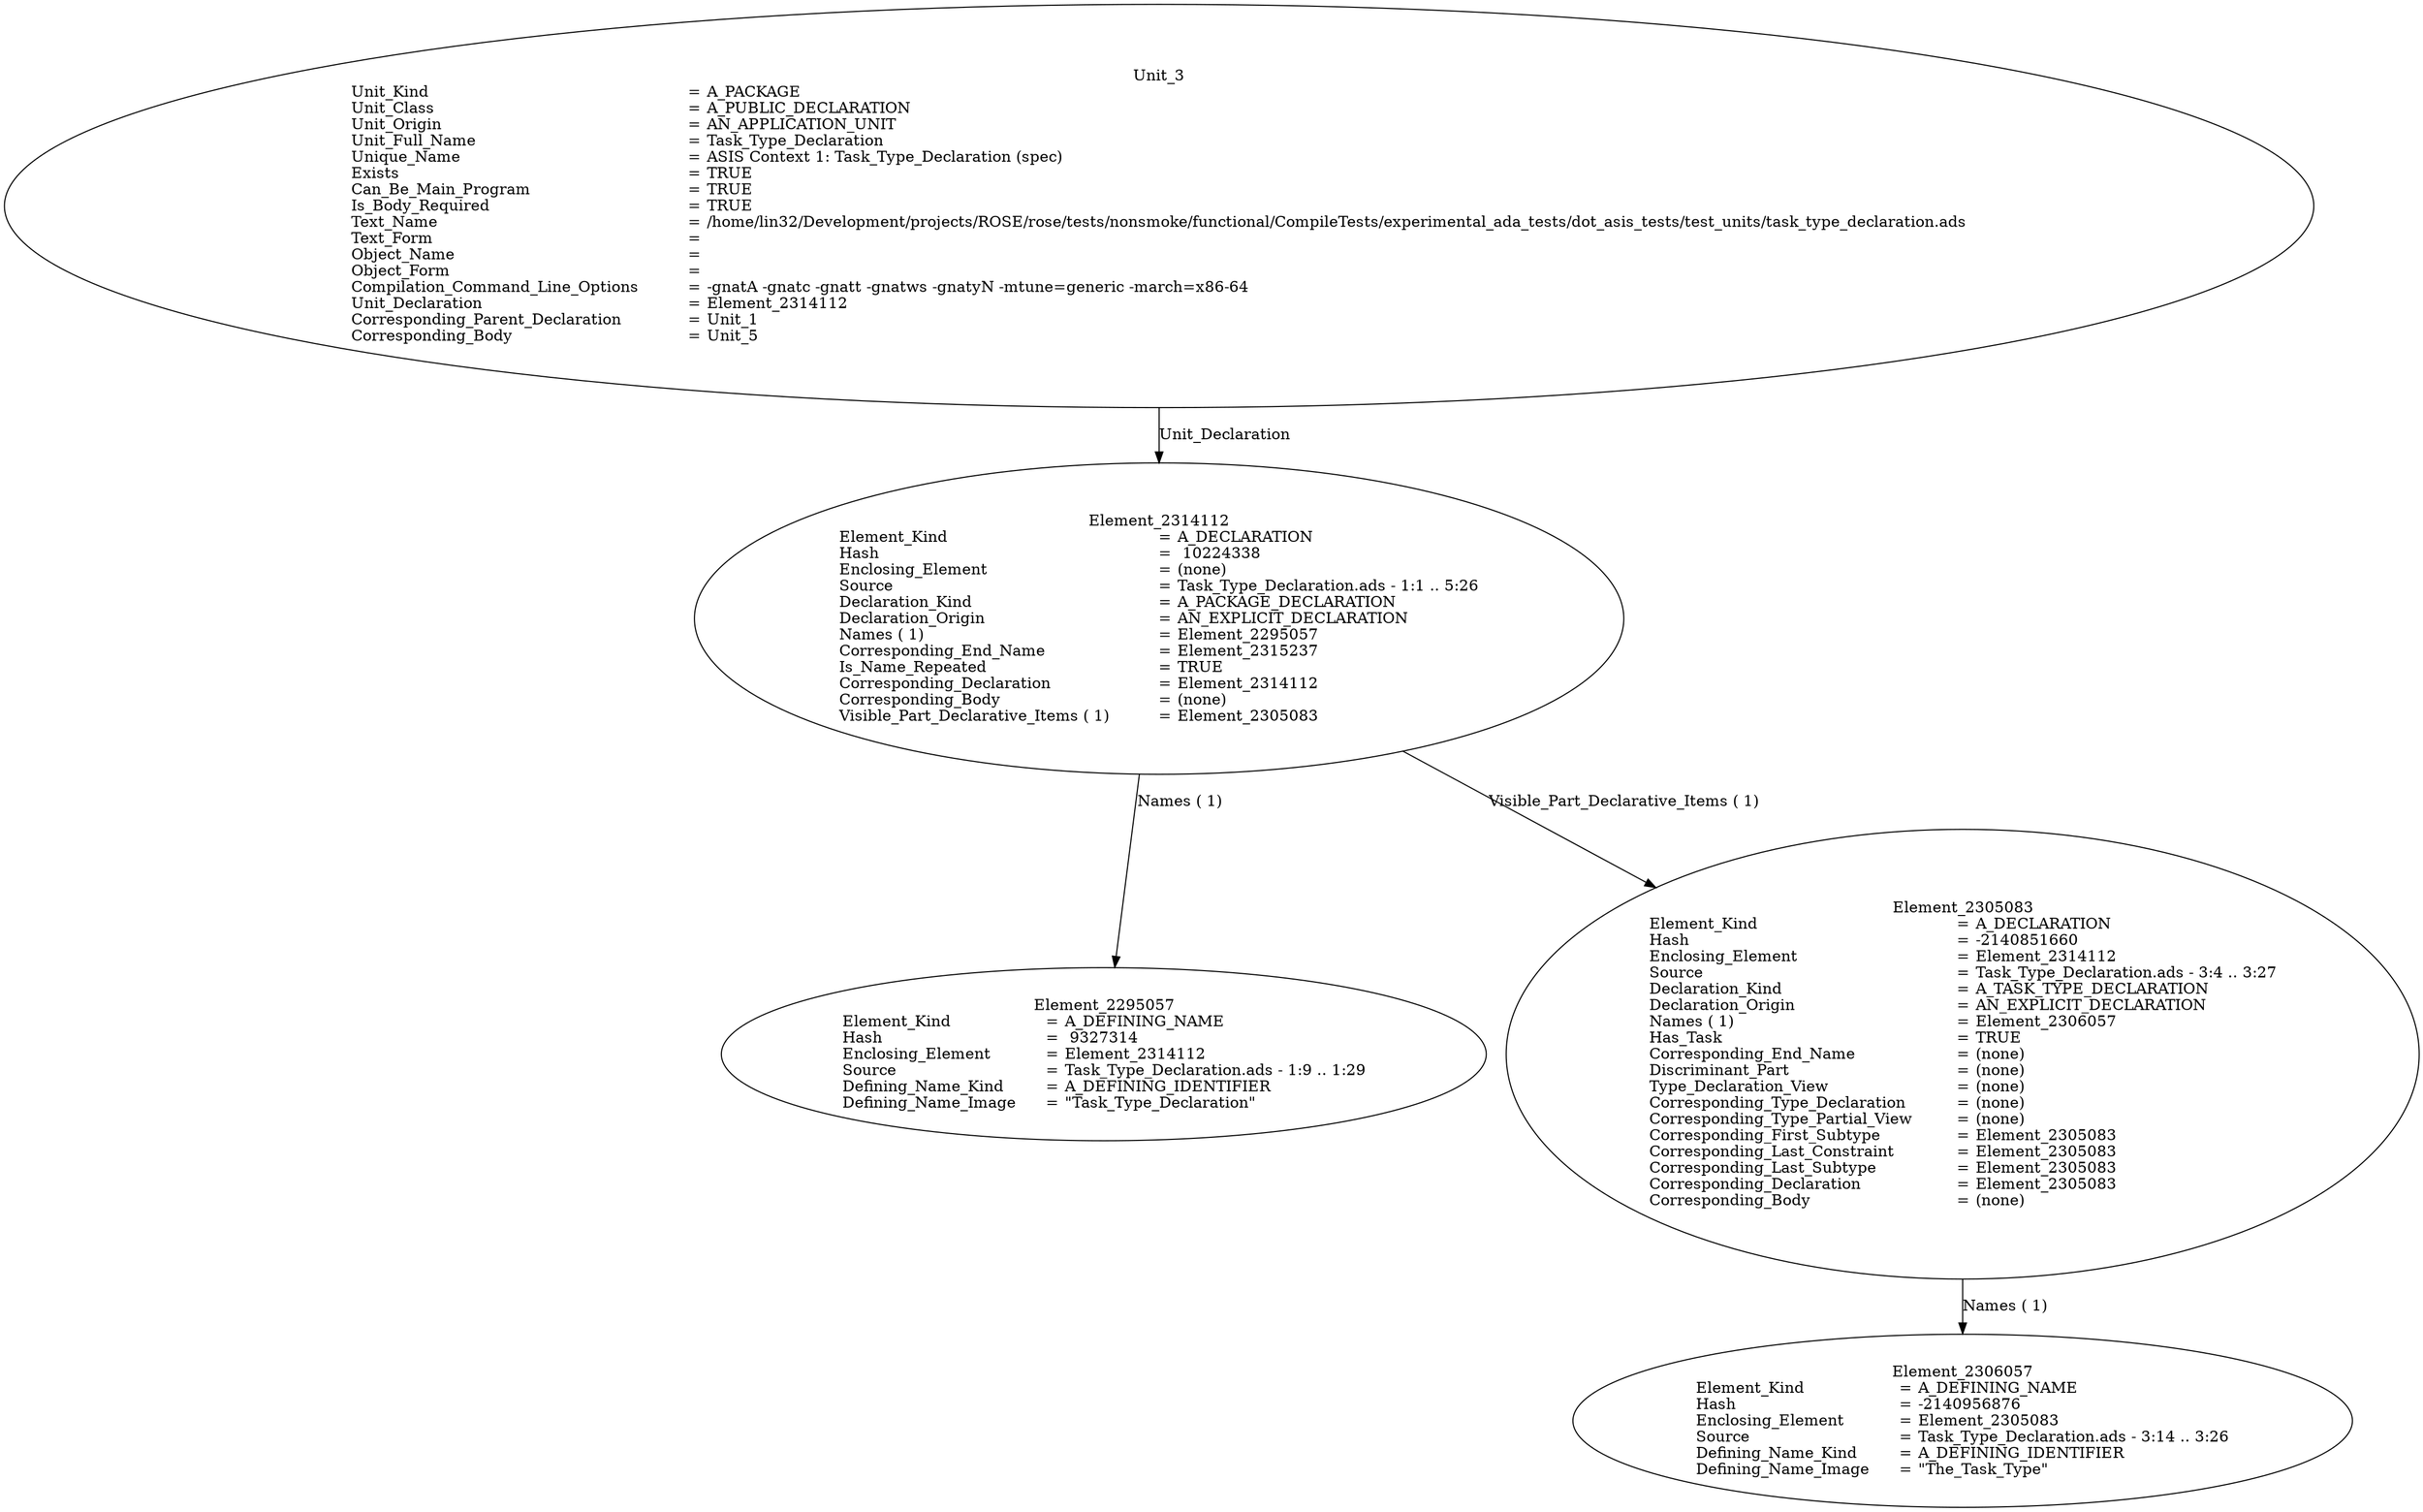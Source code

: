 digraph "/home/lin32/Development/projects/ROSE/build/autotool-default-ada-support/tests/nonsmoke/functional/CompileTests/experimental_ada_tests/dot_asis_tests/obj/task_type_declaration.adt" {
  Unit_3 -> Element_2314112
      [ label=Unit_Declaration ];
  Unit_3
      [ label=<<TABLE BORDER="0" CELLBORDER="0" CELLSPACING="0" CELLPADDING="0"> 
          <TR><TD COLSPAN="3">Unit_3</TD></TR>
          <TR><TD ALIGN="LEFT">Unit_Kind   </TD><TD> = </TD><TD ALIGN="LEFT">A_PACKAGE</TD></TR>
          <TR><TD ALIGN="LEFT">Unit_Class   </TD><TD> = </TD><TD ALIGN="LEFT">A_PUBLIC_DECLARATION</TD></TR>
          <TR><TD ALIGN="LEFT">Unit_Origin   </TD><TD> = </TD><TD ALIGN="LEFT">AN_APPLICATION_UNIT</TD></TR>
          <TR><TD ALIGN="LEFT">Unit_Full_Name    </TD><TD> = </TD><TD ALIGN="LEFT">Task_Type_Declaration</TD></TR>
          <TR><TD ALIGN="LEFT">Unique_Name   </TD><TD> = </TD><TD ALIGN="LEFT">ASIS Context 1: Task_Type_Declaration (spec)</TD></TR>
          <TR><TD ALIGN="LEFT">Exists  </TD><TD> = </TD><TD ALIGN="LEFT">TRUE</TD></TR>
          <TR><TD ALIGN="LEFT">Can_Be_Main_Program     </TD><TD> = </TD><TD ALIGN="LEFT">TRUE</TD></TR>
          <TR><TD ALIGN="LEFT">Is_Body_Required     </TD><TD> = </TD><TD ALIGN="LEFT">TRUE</TD></TR>
          <TR><TD ALIGN="LEFT">Text_Name   </TD><TD> = </TD><TD ALIGN="LEFT">/home/lin32/Development/projects/ROSE/rose/tests/nonsmoke/functional/CompileTests/experimental_ada_tests/dot_asis_tests/test_units/task_type_declaration.ads</TD></TR>
          <TR><TD ALIGN="LEFT">Text_Form   </TD><TD> = </TD><TD ALIGN="LEFT"></TD></TR>
          <TR><TD ALIGN="LEFT">Object_Name   </TD><TD> = </TD><TD ALIGN="LEFT"></TD></TR>
          <TR><TD ALIGN="LEFT">Object_Form   </TD><TD> = </TD><TD ALIGN="LEFT"></TD></TR>
          <TR><TD ALIGN="LEFT">Compilation_Command_Line_Options         </TD><TD> = </TD><TD ALIGN="LEFT">-gnatA -gnatc -gnatt -gnatws -gnatyN -mtune=generic -march=x86-64</TD></TR>
          <TR><TD ALIGN="LEFT">Unit_Declaration     </TD><TD> = </TD><TD ALIGN="LEFT">Element_2314112</TD></TR>
          <TR><TD ALIGN="LEFT">Corresponding_Parent_Declaration         </TD><TD> = </TD><TD ALIGN="LEFT">Unit_1</TD></TR>
          <TR><TD ALIGN="LEFT">Corresponding_Body     </TD><TD> = </TD><TD ALIGN="LEFT">Unit_5</TD></TR>
          </TABLE>> ];
  Element_2314112 -> Element_2295057
      [ label="Names ( 1)" ];
  Element_2314112 -> Element_2305083
      [ label="Visible_Part_Declarative_Items ( 1)" ];
  Element_2314112
      [ label=<<TABLE BORDER="0" CELLBORDER="0" CELLSPACING="0" CELLPADDING="0"> 
          <TR><TD COLSPAN="3">Element_2314112</TD></TR>
          <TR><TD ALIGN="LEFT">Element_Kind    </TD><TD> = </TD><TD ALIGN="LEFT">A_DECLARATION</TD></TR>
          <TR><TD ALIGN="LEFT">Hash  </TD><TD> = </TD><TD ALIGN="LEFT"> 10224338</TD></TR>
          <TR><TD ALIGN="LEFT">Enclosing_Element     </TD><TD> = </TD><TD ALIGN="LEFT">(none)</TD></TR>
          <TR><TD ALIGN="LEFT">Source  </TD><TD> = </TD><TD ALIGN="LEFT">Task_Type_Declaration.ads - 1:1 .. 5:26</TD></TR>
          <TR><TD ALIGN="LEFT">Declaration_Kind     </TD><TD> = </TD><TD ALIGN="LEFT">A_PACKAGE_DECLARATION</TD></TR>
          <TR><TD ALIGN="LEFT">Declaration_Origin     </TD><TD> = </TD><TD ALIGN="LEFT">AN_EXPLICIT_DECLARATION</TD></TR>
          <TR><TD ALIGN="LEFT">Names ( 1)   </TD><TD> = </TD><TD ALIGN="LEFT">Element_2295057</TD></TR>
          <TR><TD ALIGN="LEFT">Corresponding_End_Name      </TD><TD> = </TD><TD ALIGN="LEFT">Element_2315237</TD></TR>
          <TR><TD ALIGN="LEFT">Is_Name_Repeated     </TD><TD> = </TD><TD ALIGN="LEFT">TRUE</TD></TR>
          <TR><TD ALIGN="LEFT">Corresponding_Declaration       </TD><TD> = </TD><TD ALIGN="LEFT">Element_2314112</TD></TR>
          <TR><TD ALIGN="LEFT">Corresponding_Body     </TD><TD> = </TD><TD ALIGN="LEFT">(none)</TD></TR>
          <TR><TD ALIGN="LEFT">Visible_Part_Declarative_Items ( 1)         </TD><TD> = </TD><TD ALIGN="LEFT">Element_2305083</TD></TR>
          </TABLE>> ];
  Element_2295057
      [ label=<<TABLE BORDER="0" CELLBORDER="0" CELLSPACING="0" CELLPADDING="0"> 
          <TR><TD COLSPAN="3">Element_2295057</TD></TR>
          <TR><TD ALIGN="LEFT">Element_Kind    </TD><TD> = </TD><TD ALIGN="LEFT">A_DEFINING_NAME</TD></TR>
          <TR><TD ALIGN="LEFT">Hash  </TD><TD> = </TD><TD ALIGN="LEFT"> 9327314</TD></TR>
          <TR><TD ALIGN="LEFT">Enclosing_Element     </TD><TD> = </TD><TD ALIGN="LEFT">Element_2314112</TD></TR>
          <TR><TD ALIGN="LEFT">Source  </TD><TD> = </TD><TD ALIGN="LEFT">Task_Type_Declaration.ads - 1:9 .. 1:29</TD></TR>
          <TR><TD ALIGN="LEFT">Defining_Name_Kind     </TD><TD> = </TD><TD ALIGN="LEFT">A_DEFINING_IDENTIFIER</TD></TR>
          <TR><TD ALIGN="LEFT">Defining_Name_Image     </TD><TD> = </TD><TD ALIGN="LEFT">"Task_Type_Declaration"</TD></TR>
          </TABLE>> ];
  Element_2305083 -> Element_2306057
      [ label="Names ( 1)" ];
  Element_2305083
      [ label=<<TABLE BORDER="0" CELLBORDER="0" CELLSPACING="0" CELLPADDING="0"> 
          <TR><TD COLSPAN="3">Element_2305083</TD></TR>
          <TR><TD ALIGN="LEFT">Element_Kind    </TD><TD> = </TD><TD ALIGN="LEFT">A_DECLARATION</TD></TR>
          <TR><TD ALIGN="LEFT">Hash  </TD><TD> = </TD><TD ALIGN="LEFT">-2140851660</TD></TR>
          <TR><TD ALIGN="LEFT">Enclosing_Element     </TD><TD> = </TD><TD ALIGN="LEFT">Element_2314112</TD></TR>
          <TR><TD ALIGN="LEFT">Source  </TD><TD> = </TD><TD ALIGN="LEFT">Task_Type_Declaration.ads - 3:4 .. 3:27</TD></TR>
          <TR><TD ALIGN="LEFT">Declaration_Kind     </TD><TD> = </TD><TD ALIGN="LEFT">A_TASK_TYPE_DECLARATION</TD></TR>
          <TR><TD ALIGN="LEFT">Declaration_Origin     </TD><TD> = </TD><TD ALIGN="LEFT">AN_EXPLICIT_DECLARATION</TD></TR>
          <TR><TD ALIGN="LEFT">Names ( 1)   </TD><TD> = </TD><TD ALIGN="LEFT">Element_2306057</TD></TR>
          <TR><TD ALIGN="LEFT">Has_Task   </TD><TD> = </TD><TD ALIGN="LEFT">TRUE</TD></TR>
          <TR><TD ALIGN="LEFT">Corresponding_End_Name      </TD><TD> = </TD><TD ALIGN="LEFT">(none)</TD></TR>
          <TR><TD ALIGN="LEFT">Discriminant_Part     </TD><TD> = </TD><TD ALIGN="LEFT">(none)</TD></TR>
          <TR><TD ALIGN="LEFT">Type_Declaration_View      </TD><TD> = </TD><TD ALIGN="LEFT">(none)</TD></TR>
          <TR><TD ALIGN="LEFT">Corresponding_Type_Declaration        </TD><TD> = </TD><TD ALIGN="LEFT">(none)</TD></TR>
          <TR><TD ALIGN="LEFT">Corresponding_Type_Partial_View        </TD><TD> = </TD><TD ALIGN="LEFT">(none)</TD></TR>
          <TR><TD ALIGN="LEFT">Corresponding_First_Subtype       </TD><TD> = </TD><TD ALIGN="LEFT">Element_2305083</TD></TR>
          <TR><TD ALIGN="LEFT">Corresponding_Last_Constraint        </TD><TD> = </TD><TD ALIGN="LEFT">Element_2305083</TD></TR>
          <TR><TD ALIGN="LEFT">Corresponding_Last_Subtype       </TD><TD> = </TD><TD ALIGN="LEFT">Element_2305083</TD></TR>
          <TR><TD ALIGN="LEFT">Corresponding_Declaration       </TD><TD> = </TD><TD ALIGN="LEFT">Element_2305083</TD></TR>
          <TR><TD ALIGN="LEFT">Corresponding_Body     </TD><TD> = </TD><TD ALIGN="LEFT">(none)</TD></TR>
          </TABLE>> ];
  Element_2306057
      [ label=<<TABLE BORDER="0" CELLBORDER="0" CELLSPACING="0" CELLPADDING="0"> 
          <TR><TD COLSPAN="3">Element_2306057</TD></TR>
          <TR><TD ALIGN="LEFT">Element_Kind    </TD><TD> = </TD><TD ALIGN="LEFT">A_DEFINING_NAME</TD></TR>
          <TR><TD ALIGN="LEFT">Hash  </TD><TD> = </TD><TD ALIGN="LEFT">-2140956876</TD></TR>
          <TR><TD ALIGN="LEFT">Enclosing_Element     </TD><TD> = </TD><TD ALIGN="LEFT">Element_2305083</TD></TR>
          <TR><TD ALIGN="LEFT">Source  </TD><TD> = </TD><TD ALIGN="LEFT">Task_Type_Declaration.ads - 3:14 .. 3:26</TD></TR>
          <TR><TD ALIGN="LEFT">Defining_Name_Kind     </TD><TD> = </TD><TD ALIGN="LEFT">A_DEFINING_IDENTIFIER</TD></TR>
          <TR><TD ALIGN="LEFT">Defining_Name_Image     </TD><TD> = </TD><TD ALIGN="LEFT">"The_Task_Type"</TD></TR>
          </TABLE>> ]
}
